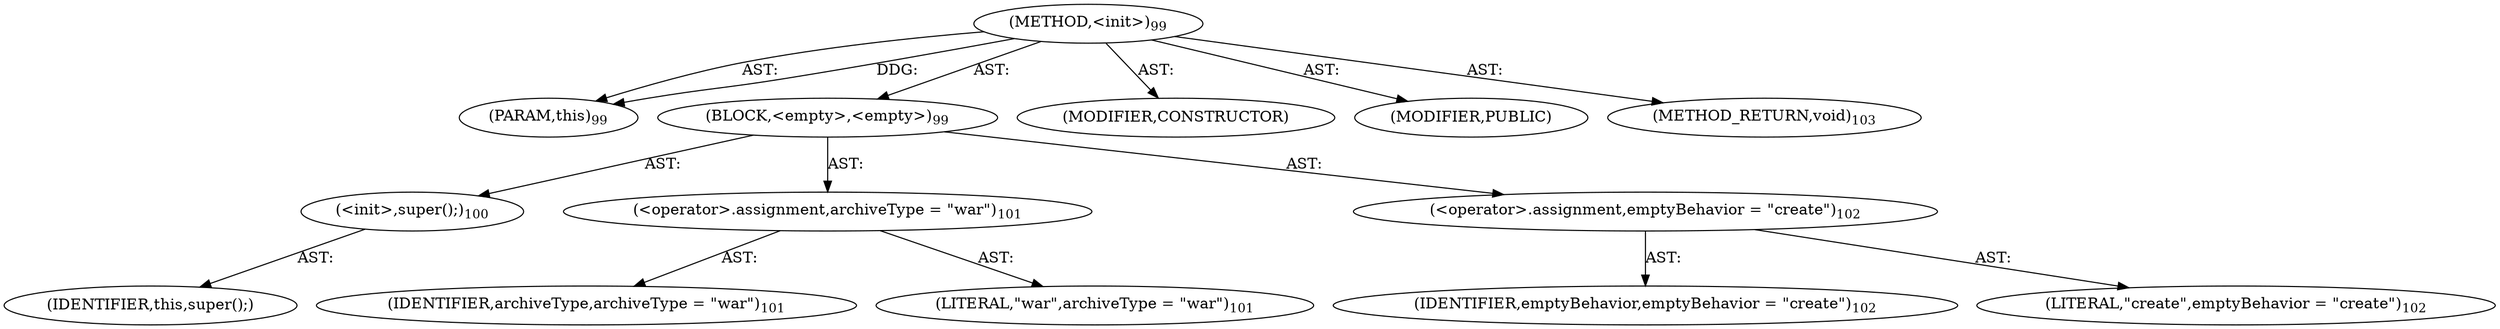 digraph "&lt;init&gt;" {  
"111669149696" [label = <(METHOD,&lt;init&gt;)<SUB>99</SUB>> ]
"115964116995" [label = <(PARAM,this)<SUB>99</SUB>> ]
"25769803776" [label = <(BLOCK,&lt;empty&gt;,&lt;empty&gt;)<SUB>99</SUB>> ]
"30064771072" [label = <(&lt;init&gt;,super();)<SUB>100</SUB>> ]
"68719476740" [label = <(IDENTIFIER,this,super();)> ]
"30064771073" [label = <(&lt;operator&gt;.assignment,archiveType = &quot;war&quot;)<SUB>101</SUB>> ]
"68719476741" [label = <(IDENTIFIER,archiveType,archiveType = &quot;war&quot;)<SUB>101</SUB>> ]
"90194313216" [label = <(LITERAL,&quot;war&quot;,archiveType = &quot;war&quot;)<SUB>101</SUB>> ]
"30064771074" [label = <(&lt;operator&gt;.assignment,emptyBehavior = &quot;create&quot;)<SUB>102</SUB>> ]
"68719476742" [label = <(IDENTIFIER,emptyBehavior,emptyBehavior = &quot;create&quot;)<SUB>102</SUB>> ]
"90194313217" [label = <(LITERAL,&quot;create&quot;,emptyBehavior = &quot;create&quot;)<SUB>102</SUB>> ]
"133143986180" [label = <(MODIFIER,CONSTRUCTOR)> ]
"133143986181" [label = <(MODIFIER,PUBLIC)> ]
"128849018880" [label = <(METHOD_RETURN,void)<SUB>103</SUB>> ]
  "111669149696" -> "115964116995"  [ label = "AST: "] 
  "111669149696" -> "25769803776"  [ label = "AST: "] 
  "111669149696" -> "133143986180"  [ label = "AST: "] 
  "111669149696" -> "133143986181"  [ label = "AST: "] 
  "111669149696" -> "128849018880"  [ label = "AST: "] 
  "25769803776" -> "30064771072"  [ label = "AST: "] 
  "25769803776" -> "30064771073"  [ label = "AST: "] 
  "25769803776" -> "30064771074"  [ label = "AST: "] 
  "30064771072" -> "68719476740"  [ label = "AST: "] 
  "30064771073" -> "68719476741"  [ label = "AST: "] 
  "30064771073" -> "90194313216"  [ label = "AST: "] 
  "30064771074" -> "68719476742"  [ label = "AST: "] 
  "30064771074" -> "90194313217"  [ label = "AST: "] 
  "111669149696" -> "115964116995"  [ label = "DDG: "] 
}
